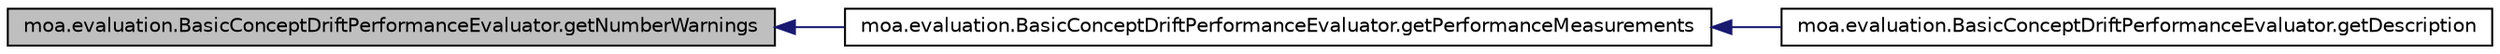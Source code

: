 digraph G
{
  edge [fontname="Helvetica",fontsize="10",labelfontname="Helvetica",labelfontsize="10"];
  node [fontname="Helvetica",fontsize="10",shape=record];
  rankdir=LR;
  Node1 [label="moa.evaluation.BasicConceptDriftPerformanceEvaluator.getNumberWarnings",height=0.2,width=0.4,color="black", fillcolor="grey75", style="filled" fontcolor="black"];
  Node1 -> Node2 [dir=back,color="midnightblue",fontsize="10",style="solid",fontname="Helvetica"];
  Node2 [label="moa.evaluation.BasicConceptDriftPerformanceEvaluator.getPerformanceMeasurements",height=0.2,width=0.4,color="black", fillcolor="white", style="filled",URL="$classmoa_1_1evaluation_1_1BasicConceptDriftPerformanceEvaluator.html#a4f8aed46feddfabd93db12ae49224545",tooltip="Gets the current measurements monitored by this evaluator."];
  Node2 -> Node3 [dir=back,color="midnightblue",fontsize="10",style="solid",fontname="Helvetica"];
  Node3 [label="moa.evaluation.BasicConceptDriftPerformanceEvaluator.getDescription",height=0.2,width=0.4,color="black", fillcolor="white", style="filled",URL="$classmoa_1_1evaluation_1_1BasicConceptDriftPerformanceEvaluator.html#a6e3a059601777ac471b6f4ade0c0c2cb",tooltip="Returns a string representation of this object."];
}

